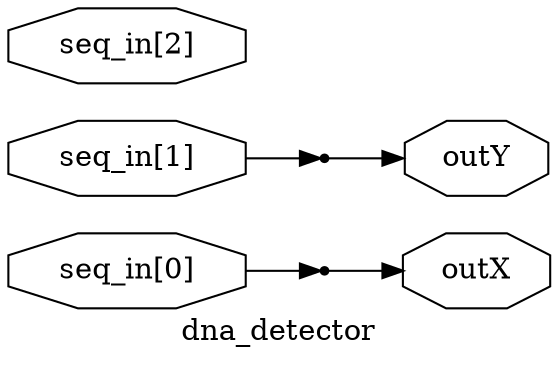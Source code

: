 digraph "dna_detector" {
label="dna_detector";
rankdir="LR";
remincross=true;
n1 [ shape=octagon, label="outX", color="black", fontcolor="black"];
n2 [ shape=octagon, label="outY", color="black", fontcolor="black"];
n3 [ shape=octagon, label="seq_in[0]", color="black", fontcolor="black"];
n4 [ shape=octagon, label="seq_in[1]", color="black", fontcolor="black"];
n5 [ shape=octagon, label="seq_in[2]", color="black", fontcolor="black"];
x0 [shape=point, ];
x1 [shape=point, ];
x1:e -> n1:w [color="black", fontcolor="black", label=""];
x0:e -> n2:w [color="black", fontcolor="black", label=""];
n3:e -> x1:w [color="black", fontcolor="black", label=""];
n4:e -> x0:w [color="black", fontcolor="black", label=""];
}
